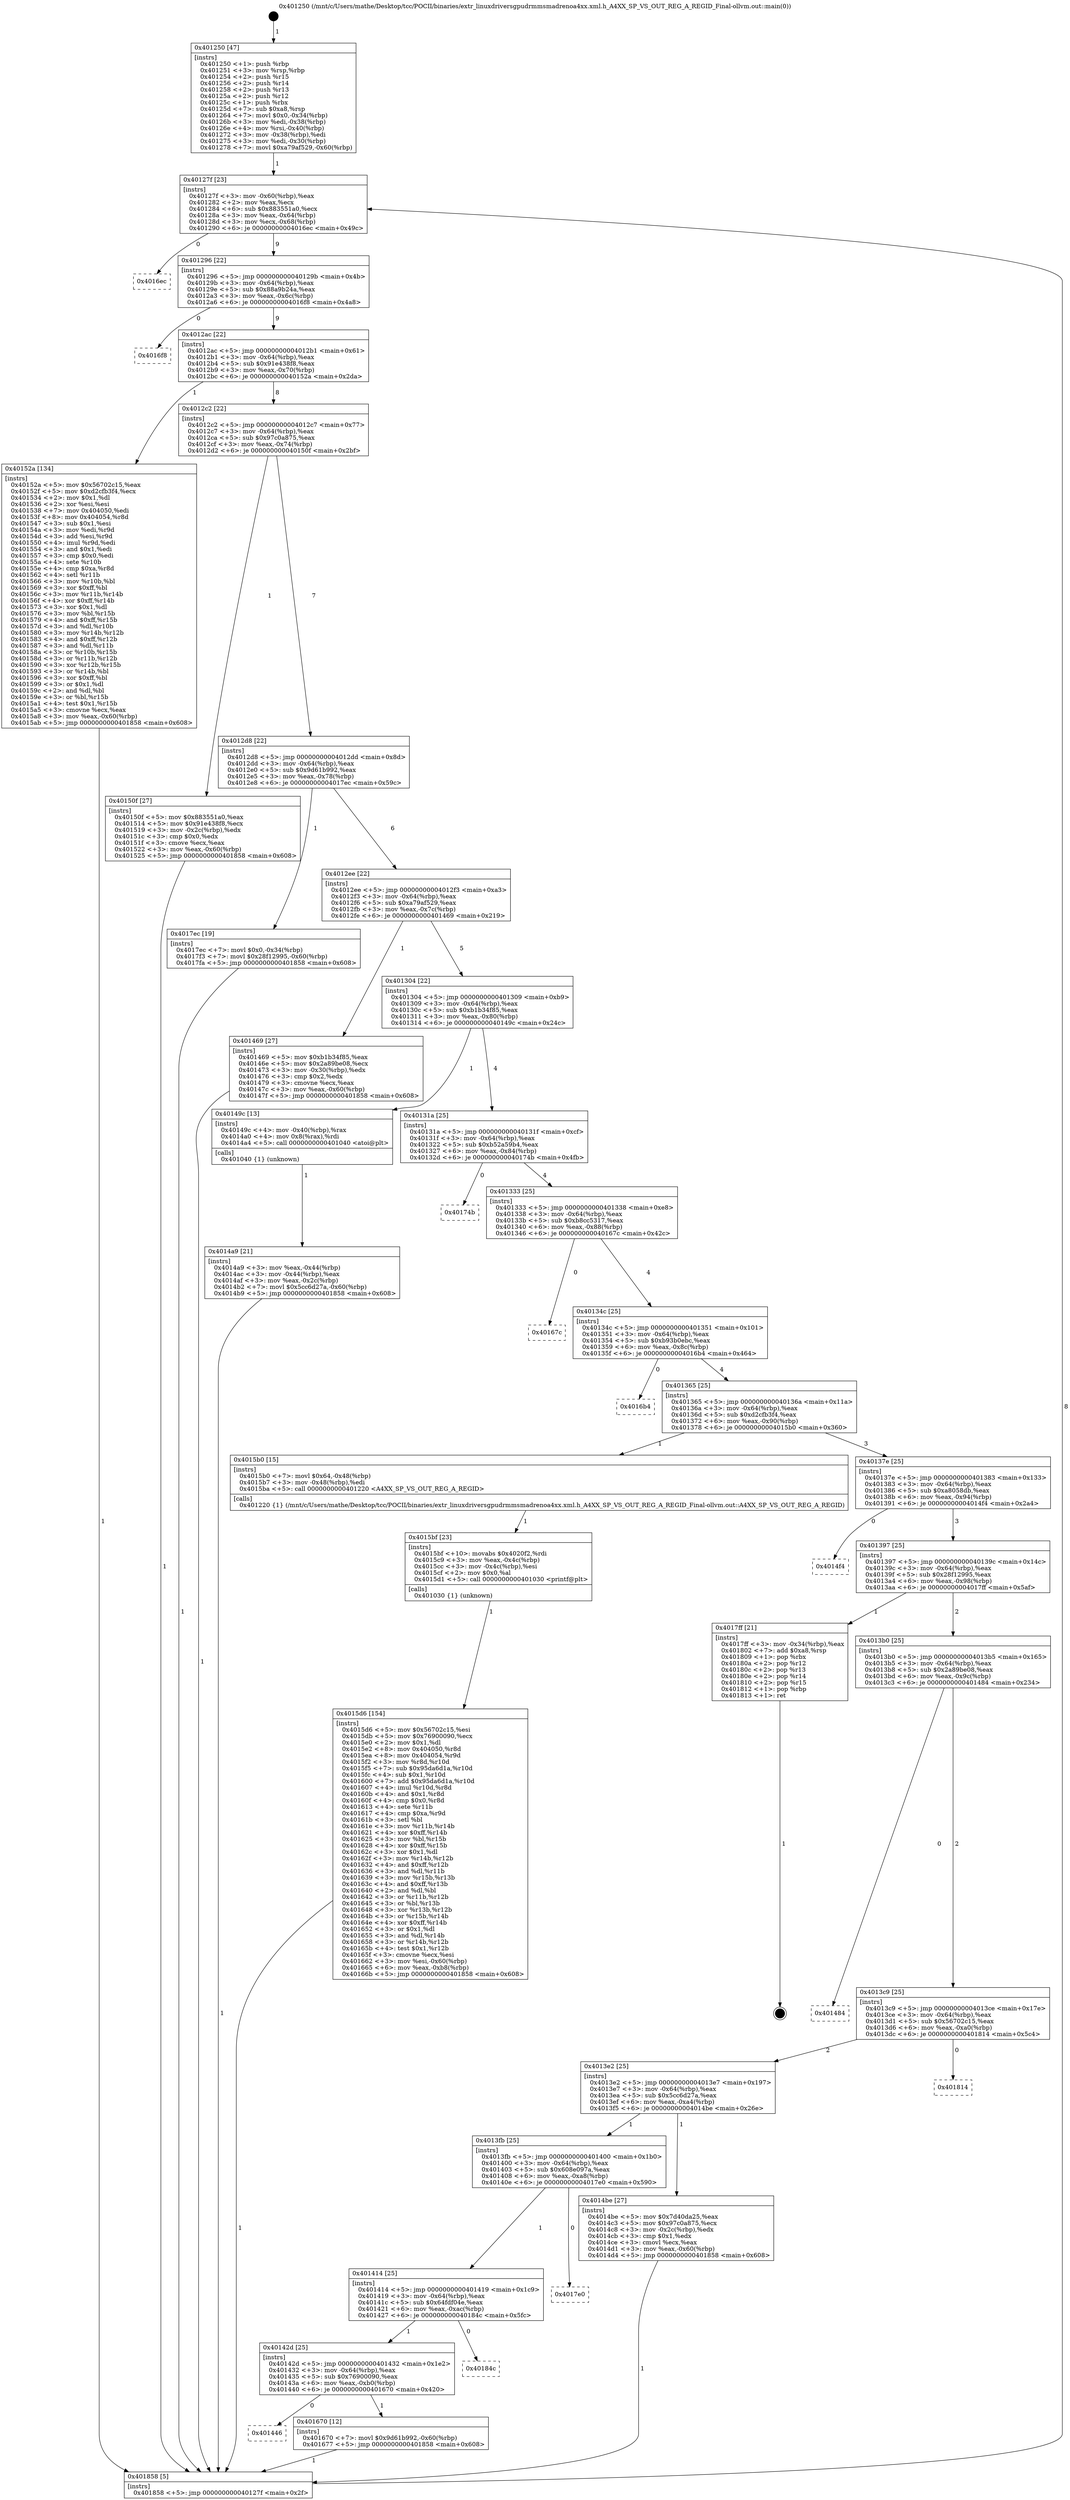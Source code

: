 digraph "0x401250" {
  label = "0x401250 (/mnt/c/Users/mathe/Desktop/tcc/POCII/binaries/extr_linuxdriversgpudrmmsmadrenoa4xx.xml.h_A4XX_SP_VS_OUT_REG_A_REGID_Final-ollvm.out::main(0))"
  labelloc = "t"
  node[shape=record]

  Entry [label="",width=0.3,height=0.3,shape=circle,fillcolor=black,style=filled]
  "0x40127f" [label="{
     0x40127f [23]\l
     | [instrs]\l
     &nbsp;&nbsp;0x40127f \<+3\>: mov -0x60(%rbp),%eax\l
     &nbsp;&nbsp;0x401282 \<+2\>: mov %eax,%ecx\l
     &nbsp;&nbsp;0x401284 \<+6\>: sub $0x883551a0,%ecx\l
     &nbsp;&nbsp;0x40128a \<+3\>: mov %eax,-0x64(%rbp)\l
     &nbsp;&nbsp;0x40128d \<+3\>: mov %ecx,-0x68(%rbp)\l
     &nbsp;&nbsp;0x401290 \<+6\>: je 00000000004016ec \<main+0x49c\>\l
  }"]
  "0x4016ec" [label="{
     0x4016ec\l
  }", style=dashed]
  "0x401296" [label="{
     0x401296 [22]\l
     | [instrs]\l
     &nbsp;&nbsp;0x401296 \<+5\>: jmp 000000000040129b \<main+0x4b\>\l
     &nbsp;&nbsp;0x40129b \<+3\>: mov -0x64(%rbp),%eax\l
     &nbsp;&nbsp;0x40129e \<+5\>: sub $0x88a9b24a,%eax\l
     &nbsp;&nbsp;0x4012a3 \<+3\>: mov %eax,-0x6c(%rbp)\l
     &nbsp;&nbsp;0x4012a6 \<+6\>: je 00000000004016f8 \<main+0x4a8\>\l
  }"]
  Exit [label="",width=0.3,height=0.3,shape=circle,fillcolor=black,style=filled,peripheries=2]
  "0x4016f8" [label="{
     0x4016f8\l
  }", style=dashed]
  "0x4012ac" [label="{
     0x4012ac [22]\l
     | [instrs]\l
     &nbsp;&nbsp;0x4012ac \<+5\>: jmp 00000000004012b1 \<main+0x61\>\l
     &nbsp;&nbsp;0x4012b1 \<+3\>: mov -0x64(%rbp),%eax\l
     &nbsp;&nbsp;0x4012b4 \<+5\>: sub $0x91e438f8,%eax\l
     &nbsp;&nbsp;0x4012b9 \<+3\>: mov %eax,-0x70(%rbp)\l
     &nbsp;&nbsp;0x4012bc \<+6\>: je 000000000040152a \<main+0x2da\>\l
  }"]
  "0x401446" [label="{
     0x401446\l
  }", style=dashed]
  "0x40152a" [label="{
     0x40152a [134]\l
     | [instrs]\l
     &nbsp;&nbsp;0x40152a \<+5\>: mov $0x56702c15,%eax\l
     &nbsp;&nbsp;0x40152f \<+5\>: mov $0xd2cfb3f4,%ecx\l
     &nbsp;&nbsp;0x401534 \<+2\>: mov $0x1,%dl\l
     &nbsp;&nbsp;0x401536 \<+2\>: xor %esi,%esi\l
     &nbsp;&nbsp;0x401538 \<+7\>: mov 0x404050,%edi\l
     &nbsp;&nbsp;0x40153f \<+8\>: mov 0x404054,%r8d\l
     &nbsp;&nbsp;0x401547 \<+3\>: sub $0x1,%esi\l
     &nbsp;&nbsp;0x40154a \<+3\>: mov %edi,%r9d\l
     &nbsp;&nbsp;0x40154d \<+3\>: add %esi,%r9d\l
     &nbsp;&nbsp;0x401550 \<+4\>: imul %r9d,%edi\l
     &nbsp;&nbsp;0x401554 \<+3\>: and $0x1,%edi\l
     &nbsp;&nbsp;0x401557 \<+3\>: cmp $0x0,%edi\l
     &nbsp;&nbsp;0x40155a \<+4\>: sete %r10b\l
     &nbsp;&nbsp;0x40155e \<+4\>: cmp $0xa,%r8d\l
     &nbsp;&nbsp;0x401562 \<+4\>: setl %r11b\l
     &nbsp;&nbsp;0x401566 \<+3\>: mov %r10b,%bl\l
     &nbsp;&nbsp;0x401569 \<+3\>: xor $0xff,%bl\l
     &nbsp;&nbsp;0x40156c \<+3\>: mov %r11b,%r14b\l
     &nbsp;&nbsp;0x40156f \<+4\>: xor $0xff,%r14b\l
     &nbsp;&nbsp;0x401573 \<+3\>: xor $0x1,%dl\l
     &nbsp;&nbsp;0x401576 \<+3\>: mov %bl,%r15b\l
     &nbsp;&nbsp;0x401579 \<+4\>: and $0xff,%r15b\l
     &nbsp;&nbsp;0x40157d \<+3\>: and %dl,%r10b\l
     &nbsp;&nbsp;0x401580 \<+3\>: mov %r14b,%r12b\l
     &nbsp;&nbsp;0x401583 \<+4\>: and $0xff,%r12b\l
     &nbsp;&nbsp;0x401587 \<+3\>: and %dl,%r11b\l
     &nbsp;&nbsp;0x40158a \<+3\>: or %r10b,%r15b\l
     &nbsp;&nbsp;0x40158d \<+3\>: or %r11b,%r12b\l
     &nbsp;&nbsp;0x401590 \<+3\>: xor %r12b,%r15b\l
     &nbsp;&nbsp;0x401593 \<+3\>: or %r14b,%bl\l
     &nbsp;&nbsp;0x401596 \<+3\>: xor $0xff,%bl\l
     &nbsp;&nbsp;0x401599 \<+3\>: or $0x1,%dl\l
     &nbsp;&nbsp;0x40159c \<+2\>: and %dl,%bl\l
     &nbsp;&nbsp;0x40159e \<+3\>: or %bl,%r15b\l
     &nbsp;&nbsp;0x4015a1 \<+4\>: test $0x1,%r15b\l
     &nbsp;&nbsp;0x4015a5 \<+3\>: cmovne %ecx,%eax\l
     &nbsp;&nbsp;0x4015a8 \<+3\>: mov %eax,-0x60(%rbp)\l
     &nbsp;&nbsp;0x4015ab \<+5\>: jmp 0000000000401858 \<main+0x608\>\l
  }"]
  "0x4012c2" [label="{
     0x4012c2 [22]\l
     | [instrs]\l
     &nbsp;&nbsp;0x4012c2 \<+5\>: jmp 00000000004012c7 \<main+0x77\>\l
     &nbsp;&nbsp;0x4012c7 \<+3\>: mov -0x64(%rbp),%eax\l
     &nbsp;&nbsp;0x4012ca \<+5\>: sub $0x97c0a875,%eax\l
     &nbsp;&nbsp;0x4012cf \<+3\>: mov %eax,-0x74(%rbp)\l
     &nbsp;&nbsp;0x4012d2 \<+6\>: je 000000000040150f \<main+0x2bf\>\l
  }"]
  "0x401670" [label="{
     0x401670 [12]\l
     | [instrs]\l
     &nbsp;&nbsp;0x401670 \<+7\>: movl $0x9d61b992,-0x60(%rbp)\l
     &nbsp;&nbsp;0x401677 \<+5\>: jmp 0000000000401858 \<main+0x608\>\l
  }"]
  "0x40150f" [label="{
     0x40150f [27]\l
     | [instrs]\l
     &nbsp;&nbsp;0x40150f \<+5\>: mov $0x883551a0,%eax\l
     &nbsp;&nbsp;0x401514 \<+5\>: mov $0x91e438f8,%ecx\l
     &nbsp;&nbsp;0x401519 \<+3\>: mov -0x2c(%rbp),%edx\l
     &nbsp;&nbsp;0x40151c \<+3\>: cmp $0x0,%edx\l
     &nbsp;&nbsp;0x40151f \<+3\>: cmove %ecx,%eax\l
     &nbsp;&nbsp;0x401522 \<+3\>: mov %eax,-0x60(%rbp)\l
     &nbsp;&nbsp;0x401525 \<+5\>: jmp 0000000000401858 \<main+0x608\>\l
  }"]
  "0x4012d8" [label="{
     0x4012d8 [22]\l
     | [instrs]\l
     &nbsp;&nbsp;0x4012d8 \<+5\>: jmp 00000000004012dd \<main+0x8d\>\l
     &nbsp;&nbsp;0x4012dd \<+3\>: mov -0x64(%rbp),%eax\l
     &nbsp;&nbsp;0x4012e0 \<+5\>: sub $0x9d61b992,%eax\l
     &nbsp;&nbsp;0x4012e5 \<+3\>: mov %eax,-0x78(%rbp)\l
     &nbsp;&nbsp;0x4012e8 \<+6\>: je 00000000004017ec \<main+0x59c\>\l
  }"]
  "0x40142d" [label="{
     0x40142d [25]\l
     | [instrs]\l
     &nbsp;&nbsp;0x40142d \<+5\>: jmp 0000000000401432 \<main+0x1e2\>\l
     &nbsp;&nbsp;0x401432 \<+3\>: mov -0x64(%rbp),%eax\l
     &nbsp;&nbsp;0x401435 \<+5\>: sub $0x76900090,%eax\l
     &nbsp;&nbsp;0x40143a \<+6\>: mov %eax,-0xb0(%rbp)\l
     &nbsp;&nbsp;0x401440 \<+6\>: je 0000000000401670 \<main+0x420\>\l
  }"]
  "0x4017ec" [label="{
     0x4017ec [19]\l
     | [instrs]\l
     &nbsp;&nbsp;0x4017ec \<+7\>: movl $0x0,-0x34(%rbp)\l
     &nbsp;&nbsp;0x4017f3 \<+7\>: movl $0x28f12995,-0x60(%rbp)\l
     &nbsp;&nbsp;0x4017fa \<+5\>: jmp 0000000000401858 \<main+0x608\>\l
  }"]
  "0x4012ee" [label="{
     0x4012ee [22]\l
     | [instrs]\l
     &nbsp;&nbsp;0x4012ee \<+5\>: jmp 00000000004012f3 \<main+0xa3\>\l
     &nbsp;&nbsp;0x4012f3 \<+3\>: mov -0x64(%rbp),%eax\l
     &nbsp;&nbsp;0x4012f6 \<+5\>: sub $0xa79af529,%eax\l
     &nbsp;&nbsp;0x4012fb \<+3\>: mov %eax,-0x7c(%rbp)\l
     &nbsp;&nbsp;0x4012fe \<+6\>: je 0000000000401469 \<main+0x219\>\l
  }"]
  "0x40184c" [label="{
     0x40184c\l
  }", style=dashed]
  "0x401469" [label="{
     0x401469 [27]\l
     | [instrs]\l
     &nbsp;&nbsp;0x401469 \<+5\>: mov $0xb1b34f85,%eax\l
     &nbsp;&nbsp;0x40146e \<+5\>: mov $0x2a89be08,%ecx\l
     &nbsp;&nbsp;0x401473 \<+3\>: mov -0x30(%rbp),%edx\l
     &nbsp;&nbsp;0x401476 \<+3\>: cmp $0x2,%edx\l
     &nbsp;&nbsp;0x401479 \<+3\>: cmovne %ecx,%eax\l
     &nbsp;&nbsp;0x40147c \<+3\>: mov %eax,-0x60(%rbp)\l
     &nbsp;&nbsp;0x40147f \<+5\>: jmp 0000000000401858 \<main+0x608\>\l
  }"]
  "0x401304" [label="{
     0x401304 [22]\l
     | [instrs]\l
     &nbsp;&nbsp;0x401304 \<+5\>: jmp 0000000000401309 \<main+0xb9\>\l
     &nbsp;&nbsp;0x401309 \<+3\>: mov -0x64(%rbp),%eax\l
     &nbsp;&nbsp;0x40130c \<+5\>: sub $0xb1b34f85,%eax\l
     &nbsp;&nbsp;0x401311 \<+3\>: mov %eax,-0x80(%rbp)\l
     &nbsp;&nbsp;0x401314 \<+6\>: je 000000000040149c \<main+0x24c\>\l
  }"]
  "0x401858" [label="{
     0x401858 [5]\l
     | [instrs]\l
     &nbsp;&nbsp;0x401858 \<+5\>: jmp 000000000040127f \<main+0x2f\>\l
  }"]
  "0x401250" [label="{
     0x401250 [47]\l
     | [instrs]\l
     &nbsp;&nbsp;0x401250 \<+1\>: push %rbp\l
     &nbsp;&nbsp;0x401251 \<+3\>: mov %rsp,%rbp\l
     &nbsp;&nbsp;0x401254 \<+2\>: push %r15\l
     &nbsp;&nbsp;0x401256 \<+2\>: push %r14\l
     &nbsp;&nbsp;0x401258 \<+2\>: push %r13\l
     &nbsp;&nbsp;0x40125a \<+2\>: push %r12\l
     &nbsp;&nbsp;0x40125c \<+1\>: push %rbx\l
     &nbsp;&nbsp;0x40125d \<+7\>: sub $0xa8,%rsp\l
     &nbsp;&nbsp;0x401264 \<+7\>: movl $0x0,-0x34(%rbp)\l
     &nbsp;&nbsp;0x40126b \<+3\>: mov %edi,-0x38(%rbp)\l
     &nbsp;&nbsp;0x40126e \<+4\>: mov %rsi,-0x40(%rbp)\l
     &nbsp;&nbsp;0x401272 \<+3\>: mov -0x38(%rbp),%edi\l
     &nbsp;&nbsp;0x401275 \<+3\>: mov %edi,-0x30(%rbp)\l
     &nbsp;&nbsp;0x401278 \<+7\>: movl $0xa79af529,-0x60(%rbp)\l
  }"]
  "0x401414" [label="{
     0x401414 [25]\l
     | [instrs]\l
     &nbsp;&nbsp;0x401414 \<+5\>: jmp 0000000000401419 \<main+0x1c9\>\l
     &nbsp;&nbsp;0x401419 \<+3\>: mov -0x64(%rbp),%eax\l
     &nbsp;&nbsp;0x40141c \<+5\>: sub $0x64fdf04e,%eax\l
     &nbsp;&nbsp;0x401421 \<+6\>: mov %eax,-0xac(%rbp)\l
     &nbsp;&nbsp;0x401427 \<+6\>: je 000000000040184c \<main+0x5fc\>\l
  }"]
  "0x40149c" [label="{
     0x40149c [13]\l
     | [instrs]\l
     &nbsp;&nbsp;0x40149c \<+4\>: mov -0x40(%rbp),%rax\l
     &nbsp;&nbsp;0x4014a0 \<+4\>: mov 0x8(%rax),%rdi\l
     &nbsp;&nbsp;0x4014a4 \<+5\>: call 0000000000401040 \<atoi@plt\>\l
     | [calls]\l
     &nbsp;&nbsp;0x401040 \{1\} (unknown)\l
  }"]
  "0x40131a" [label="{
     0x40131a [25]\l
     | [instrs]\l
     &nbsp;&nbsp;0x40131a \<+5\>: jmp 000000000040131f \<main+0xcf\>\l
     &nbsp;&nbsp;0x40131f \<+3\>: mov -0x64(%rbp),%eax\l
     &nbsp;&nbsp;0x401322 \<+5\>: sub $0xb52a59b4,%eax\l
     &nbsp;&nbsp;0x401327 \<+6\>: mov %eax,-0x84(%rbp)\l
     &nbsp;&nbsp;0x40132d \<+6\>: je 000000000040174b \<main+0x4fb\>\l
  }"]
  "0x4014a9" [label="{
     0x4014a9 [21]\l
     | [instrs]\l
     &nbsp;&nbsp;0x4014a9 \<+3\>: mov %eax,-0x44(%rbp)\l
     &nbsp;&nbsp;0x4014ac \<+3\>: mov -0x44(%rbp),%eax\l
     &nbsp;&nbsp;0x4014af \<+3\>: mov %eax,-0x2c(%rbp)\l
     &nbsp;&nbsp;0x4014b2 \<+7\>: movl $0x5cc6d27a,-0x60(%rbp)\l
     &nbsp;&nbsp;0x4014b9 \<+5\>: jmp 0000000000401858 \<main+0x608\>\l
  }"]
  "0x4017e0" [label="{
     0x4017e0\l
  }", style=dashed]
  "0x40174b" [label="{
     0x40174b\l
  }", style=dashed]
  "0x401333" [label="{
     0x401333 [25]\l
     | [instrs]\l
     &nbsp;&nbsp;0x401333 \<+5\>: jmp 0000000000401338 \<main+0xe8\>\l
     &nbsp;&nbsp;0x401338 \<+3\>: mov -0x64(%rbp),%eax\l
     &nbsp;&nbsp;0x40133b \<+5\>: sub $0xb8cc5317,%eax\l
     &nbsp;&nbsp;0x401340 \<+6\>: mov %eax,-0x88(%rbp)\l
     &nbsp;&nbsp;0x401346 \<+6\>: je 000000000040167c \<main+0x42c\>\l
  }"]
  "0x4015d6" [label="{
     0x4015d6 [154]\l
     | [instrs]\l
     &nbsp;&nbsp;0x4015d6 \<+5\>: mov $0x56702c15,%esi\l
     &nbsp;&nbsp;0x4015db \<+5\>: mov $0x76900090,%ecx\l
     &nbsp;&nbsp;0x4015e0 \<+2\>: mov $0x1,%dl\l
     &nbsp;&nbsp;0x4015e2 \<+8\>: mov 0x404050,%r8d\l
     &nbsp;&nbsp;0x4015ea \<+8\>: mov 0x404054,%r9d\l
     &nbsp;&nbsp;0x4015f2 \<+3\>: mov %r8d,%r10d\l
     &nbsp;&nbsp;0x4015f5 \<+7\>: sub $0x95da6d1a,%r10d\l
     &nbsp;&nbsp;0x4015fc \<+4\>: sub $0x1,%r10d\l
     &nbsp;&nbsp;0x401600 \<+7\>: add $0x95da6d1a,%r10d\l
     &nbsp;&nbsp;0x401607 \<+4\>: imul %r10d,%r8d\l
     &nbsp;&nbsp;0x40160b \<+4\>: and $0x1,%r8d\l
     &nbsp;&nbsp;0x40160f \<+4\>: cmp $0x0,%r8d\l
     &nbsp;&nbsp;0x401613 \<+4\>: sete %r11b\l
     &nbsp;&nbsp;0x401617 \<+4\>: cmp $0xa,%r9d\l
     &nbsp;&nbsp;0x40161b \<+3\>: setl %bl\l
     &nbsp;&nbsp;0x40161e \<+3\>: mov %r11b,%r14b\l
     &nbsp;&nbsp;0x401621 \<+4\>: xor $0xff,%r14b\l
     &nbsp;&nbsp;0x401625 \<+3\>: mov %bl,%r15b\l
     &nbsp;&nbsp;0x401628 \<+4\>: xor $0xff,%r15b\l
     &nbsp;&nbsp;0x40162c \<+3\>: xor $0x1,%dl\l
     &nbsp;&nbsp;0x40162f \<+3\>: mov %r14b,%r12b\l
     &nbsp;&nbsp;0x401632 \<+4\>: and $0xff,%r12b\l
     &nbsp;&nbsp;0x401636 \<+3\>: and %dl,%r11b\l
     &nbsp;&nbsp;0x401639 \<+3\>: mov %r15b,%r13b\l
     &nbsp;&nbsp;0x40163c \<+4\>: and $0xff,%r13b\l
     &nbsp;&nbsp;0x401640 \<+2\>: and %dl,%bl\l
     &nbsp;&nbsp;0x401642 \<+3\>: or %r11b,%r12b\l
     &nbsp;&nbsp;0x401645 \<+3\>: or %bl,%r13b\l
     &nbsp;&nbsp;0x401648 \<+3\>: xor %r13b,%r12b\l
     &nbsp;&nbsp;0x40164b \<+3\>: or %r15b,%r14b\l
     &nbsp;&nbsp;0x40164e \<+4\>: xor $0xff,%r14b\l
     &nbsp;&nbsp;0x401652 \<+3\>: or $0x1,%dl\l
     &nbsp;&nbsp;0x401655 \<+3\>: and %dl,%r14b\l
     &nbsp;&nbsp;0x401658 \<+3\>: or %r14b,%r12b\l
     &nbsp;&nbsp;0x40165b \<+4\>: test $0x1,%r12b\l
     &nbsp;&nbsp;0x40165f \<+3\>: cmovne %ecx,%esi\l
     &nbsp;&nbsp;0x401662 \<+3\>: mov %esi,-0x60(%rbp)\l
     &nbsp;&nbsp;0x401665 \<+6\>: mov %eax,-0xb8(%rbp)\l
     &nbsp;&nbsp;0x40166b \<+5\>: jmp 0000000000401858 \<main+0x608\>\l
  }"]
  "0x40167c" [label="{
     0x40167c\l
  }", style=dashed]
  "0x40134c" [label="{
     0x40134c [25]\l
     | [instrs]\l
     &nbsp;&nbsp;0x40134c \<+5\>: jmp 0000000000401351 \<main+0x101\>\l
     &nbsp;&nbsp;0x401351 \<+3\>: mov -0x64(%rbp),%eax\l
     &nbsp;&nbsp;0x401354 \<+5\>: sub $0xb93b0ebc,%eax\l
     &nbsp;&nbsp;0x401359 \<+6\>: mov %eax,-0x8c(%rbp)\l
     &nbsp;&nbsp;0x40135f \<+6\>: je 00000000004016b4 \<main+0x464\>\l
  }"]
  "0x4015bf" [label="{
     0x4015bf [23]\l
     | [instrs]\l
     &nbsp;&nbsp;0x4015bf \<+10\>: movabs $0x4020f2,%rdi\l
     &nbsp;&nbsp;0x4015c9 \<+3\>: mov %eax,-0x4c(%rbp)\l
     &nbsp;&nbsp;0x4015cc \<+3\>: mov -0x4c(%rbp),%esi\l
     &nbsp;&nbsp;0x4015cf \<+2\>: mov $0x0,%al\l
     &nbsp;&nbsp;0x4015d1 \<+5\>: call 0000000000401030 \<printf@plt\>\l
     | [calls]\l
     &nbsp;&nbsp;0x401030 \{1\} (unknown)\l
  }"]
  "0x4016b4" [label="{
     0x4016b4\l
  }", style=dashed]
  "0x401365" [label="{
     0x401365 [25]\l
     | [instrs]\l
     &nbsp;&nbsp;0x401365 \<+5\>: jmp 000000000040136a \<main+0x11a\>\l
     &nbsp;&nbsp;0x40136a \<+3\>: mov -0x64(%rbp),%eax\l
     &nbsp;&nbsp;0x40136d \<+5\>: sub $0xd2cfb3f4,%eax\l
     &nbsp;&nbsp;0x401372 \<+6\>: mov %eax,-0x90(%rbp)\l
     &nbsp;&nbsp;0x401378 \<+6\>: je 00000000004015b0 \<main+0x360\>\l
  }"]
  "0x4013fb" [label="{
     0x4013fb [25]\l
     | [instrs]\l
     &nbsp;&nbsp;0x4013fb \<+5\>: jmp 0000000000401400 \<main+0x1b0\>\l
     &nbsp;&nbsp;0x401400 \<+3\>: mov -0x64(%rbp),%eax\l
     &nbsp;&nbsp;0x401403 \<+5\>: sub $0x608e097a,%eax\l
     &nbsp;&nbsp;0x401408 \<+6\>: mov %eax,-0xa8(%rbp)\l
     &nbsp;&nbsp;0x40140e \<+6\>: je 00000000004017e0 \<main+0x590\>\l
  }"]
  "0x4015b0" [label="{
     0x4015b0 [15]\l
     | [instrs]\l
     &nbsp;&nbsp;0x4015b0 \<+7\>: movl $0x64,-0x48(%rbp)\l
     &nbsp;&nbsp;0x4015b7 \<+3\>: mov -0x48(%rbp),%edi\l
     &nbsp;&nbsp;0x4015ba \<+5\>: call 0000000000401220 \<A4XX_SP_VS_OUT_REG_A_REGID\>\l
     | [calls]\l
     &nbsp;&nbsp;0x401220 \{1\} (/mnt/c/Users/mathe/Desktop/tcc/POCII/binaries/extr_linuxdriversgpudrmmsmadrenoa4xx.xml.h_A4XX_SP_VS_OUT_REG_A_REGID_Final-ollvm.out::A4XX_SP_VS_OUT_REG_A_REGID)\l
  }"]
  "0x40137e" [label="{
     0x40137e [25]\l
     | [instrs]\l
     &nbsp;&nbsp;0x40137e \<+5\>: jmp 0000000000401383 \<main+0x133\>\l
     &nbsp;&nbsp;0x401383 \<+3\>: mov -0x64(%rbp),%eax\l
     &nbsp;&nbsp;0x401386 \<+5\>: sub $0xa8058db,%eax\l
     &nbsp;&nbsp;0x40138b \<+6\>: mov %eax,-0x94(%rbp)\l
     &nbsp;&nbsp;0x401391 \<+6\>: je 00000000004014f4 \<main+0x2a4\>\l
  }"]
  "0x4014be" [label="{
     0x4014be [27]\l
     | [instrs]\l
     &nbsp;&nbsp;0x4014be \<+5\>: mov $0x7d40da25,%eax\l
     &nbsp;&nbsp;0x4014c3 \<+5\>: mov $0x97c0a875,%ecx\l
     &nbsp;&nbsp;0x4014c8 \<+3\>: mov -0x2c(%rbp),%edx\l
     &nbsp;&nbsp;0x4014cb \<+3\>: cmp $0x1,%edx\l
     &nbsp;&nbsp;0x4014ce \<+3\>: cmovl %ecx,%eax\l
     &nbsp;&nbsp;0x4014d1 \<+3\>: mov %eax,-0x60(%rbp)\l
     &nbsp;&nbsp;0x4014d4 \<+5\>: jmp 0000000000401858 \<main+0x608\>\l
  }"]
  "0x4014f4" [label="{
     0x4014f4\l
  }", style=dashed]
  "0x401397" [label="{
     0x401397 [25]\l
     | [instrs]\l
     &nbsp;&nbsp;0x401397 \<+5\>: jmp 000000000040139c \<main+0x14c\>\l
     &nbsp;&nbsp;0x40139c \<+3\>: mov -0x64(%rbp),%eax\l
     &nbsp;&nbsp;0x40139f \<+5\>: sub $0x28f12995,%eax\l
     &nbsp;&nbsp;0x4013a4 \<+6\>: mov %eax,-0x98(%rbp)\l
     &nbsp;&nbsp;0x4013aa \<+6\>: je 00000000004017ff \<main+0x5af\>\l
  }"]
  "0x4013e2" [label="{
     0x4013e2 [25]\l
     | [instrs]\l
     &nbsp;&nbsp;0x4013e2 \<+5\>: jmp 00000000004013e7 \<main+0x197\>\l
     &nbsp;&nbsp;0x4013e7 \<+3\>: mov -0x64(%rbp),%eax\l
     &nbsp;&nbsp;0x4013ea \<+5\>: sub $0x5cc6d27a,%eax\l
     &nbsp;&nbsp;0x4013ef \<+6\>: mov %eax,-0xa4(%rbp)\l
     &nbsp;&nbsp;0x4013f5 \<+6\>: je 00000000004014be \<main+0x26e\>\l
  }"]
  "0x4017ff" [label="{
     0x4017ff [21]\l
     | [instrs]\l
     &nbsp;&nbsp;0x4017ff \<+3\>: mov -0x34(%rbp),%eax\l
     &nbsp;&nbsp;0x401802 \<+7\>: add $0xa8,%rsp\l
     &nbsp;&nbsp;0x401809 \<+1\>: pop %rbx\l
     &nbsp;&nbsp;0x40180a \<+2\>: pop %r12\l
     &nbsp;&nbsp;0x40180c \<+2\>: pop %r13\l
     &nbsp;&nbsp;0x40180e \<+2\>: pop %r14\l
     &nbsp;&nbsp;0x401810 \<+2\>: pop %r15\l
     &nbsp;&nbsp;0x401812 \<+1\>: pop %rbp\l
     &nbsp;&nbsp;0x401813 \<+1\>: ret\l
  }"]
  "0x4013b0" [label="{
     0x4013b0 [25]\l
     | [instrs]\l
     &nbsp;&nbsp;0x4013b0 \<+5\>: jmp 00000000004013b5 \<main+0x165\>\l
     &nbsp;&nbsp;0x4013b5 \<+3\>: mov -0x64(%rbp),%eax\l
     &nbsp;&nbsp;0x4013b8 \<+5\>: sub $0x2a89be08,%eax\l
     &nbsp;&nbsp;0x4013bd \<+6\>: mov %eax,-0x9c(%rbp)\l
     &nbsp;&nbsp;0x4013c3 \<+6\>: je 0000000000401484 \<main+0x234\>\l
  }"]
  "0x401814" [label="{
     0x401814\l
  }", style=dashed]
  "0x401484" [label="{
     0x401484\l
  }", style=dashed]
  "0x4013c9" [label="{
     0x4013c9 [25]\l
     | [instrs]\l
     &nbsp;&nbsp;0x4013c9 \<+5\>: jmp 00000000004013ce \<main+0x17e\>\l
     &nbsp;&nbsp;0x4013ce \<+3\>: mov -0x64(%rbp),%eax\l
     &nbsp;&nbsp;0x4013d1 \<+5\>: sub $0x56702c15,%eax\l
     &nbsp;&nbsp;0x4013d6 \<+6\>: mov %eax,-0xa0(%rbp)\l
     &nbsp;&nbsp;0x4013dc \<+6\>: je 0000000000401814 \<main+0x5c4\>\l
  }"]
  Entry -> "0x401250" [label=" 1"]
  "0x40127f" -> "0x4016ec" [label=" 0"]
  "0x40127f" -> "0x401296" [label=" 9"]
  "0x4017ff" -> Exit [label=" 1"]
  "0x401296" -> "0x4016f8" [label=" 0"]
  "0x401296" -> "0x4012ac" [label=" 9"]
  "0x4017ec" -> "0x401858" [label=" 1"]
  "0x4012ac" -> "0x40152a" [label=" 1"]
  "0x4012ac" -> "0x4012c2" [label=" 8"]
  "0x401670" -> "0x401858" [label=" 1"]
  "0x4012c2" -> "0x40150f" [label=" 1"]
  "0x4012c2" -> "0x4012d8" [label=" 7"]
  "0x40142d" -> "0x401446" [label=" 0"]
  "0x4012d8" -> "0x4017ec" [label=" 1"]
  "0x4012d8" -> "0x4012ee" [label=" 6"]
  "0x40142d" -> "0x401670" [label=" 1"]
  "0x4012ee" -> "0x401469" [label=" 1"]
  "0x4012ee" -> "0x401304" [label=" 5"]
  "0x401469" -> "0x401858" [label=" 1"]
  "0x401250" -> "0x40127f" [label=" 1"]
  "0x401858" -> "0x40127f" [label=" 8"]
  "0x401414" -> "0x40142d" [label=" 1"]
  "0x401304" -> "0x40149c" [label=" 1"]
  "0x401304" -> "0x40131a" [label=" 4"]
  "0x40149c" -> "0x4014a9" [label=" 1"]
  "0x4014a9" -> "0x401858" [label=" 1"]
  "0x401414" -> "0x40184c" [label=" 0"]
  "0x40131a" -> "0x40174b" [label=" 0"]
  "0x40131a" -> "0x401333" [label=" 4"]
  "0x4013fb" -> "0x401414" [label=" 1"]
  "0x401333" -> "0x40167c" [label=" 0"]
  "0x401333" -> "0x40134c" [label=" 4"]
  "0x4013fb" -> "0x4017e0" [label=" 0"]
  "0x40134c" -> "0x4016b4" [label=" 0"]
  "0x40134c" -> "0x401365" [label=" 4"]
  "0x4015d6" -> "0x401858" [label=" 1"]
  "0x401365" -> "0x4015b0" [label=" 1"]
  "0x401365" -> "0x40137e" [label=" 3"]
  "0x4015bf" -> "0x4015d6" [label=" 1"]
  "0x40137e" -> "0x4014f4" [label=" 0"]
  "0x40137e" -> "0x401397" [label=" 3"]
  "0x4015b0" -> "0x4015bf" [label=" 1"]
  "0x401397" -> "0x4017ff" [label=" 1"]
  "0x401397" -> "0x4013b0" [label=" 2"]
  "0x40150f" -> "0x401858" [label=" 1"]
  "0x4013b0" -> "0x401484" [label=" 0"]
  "0x4013b0" -> "0x4013c9" [label=" 2"]
  "0x4014be" -> "0x401858" [label=" 1"]
  "0x4013c9" -> "0x401814" [label=" 0"]
  "0x4013c9" -> "0x4013e2" [label=" 2"]
  "0x40152a" -> "0x401858" [label=" 1"]
  "0x4013e2" -> "0x4014be" [label=" 1"]
  "0x4013e2" -> "0x4013fb" [label=" 1"]
}
